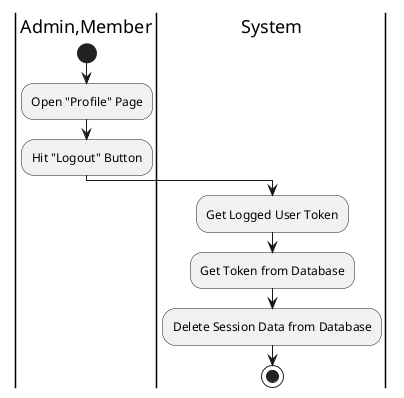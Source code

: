 @startuml Logout

skinparam ConditionEndStyle hline
skinparam conditionStyle diamond
skinparam Monochrome true
skinparam Shadowing false

|Admin,Member|
start
:Open "Profile" Page;
:Hit "Logout" Button;

|System|
:Get Logged User Token;
:Get Token from Database;
:Delete Session Data from Database;
stop

@enduml